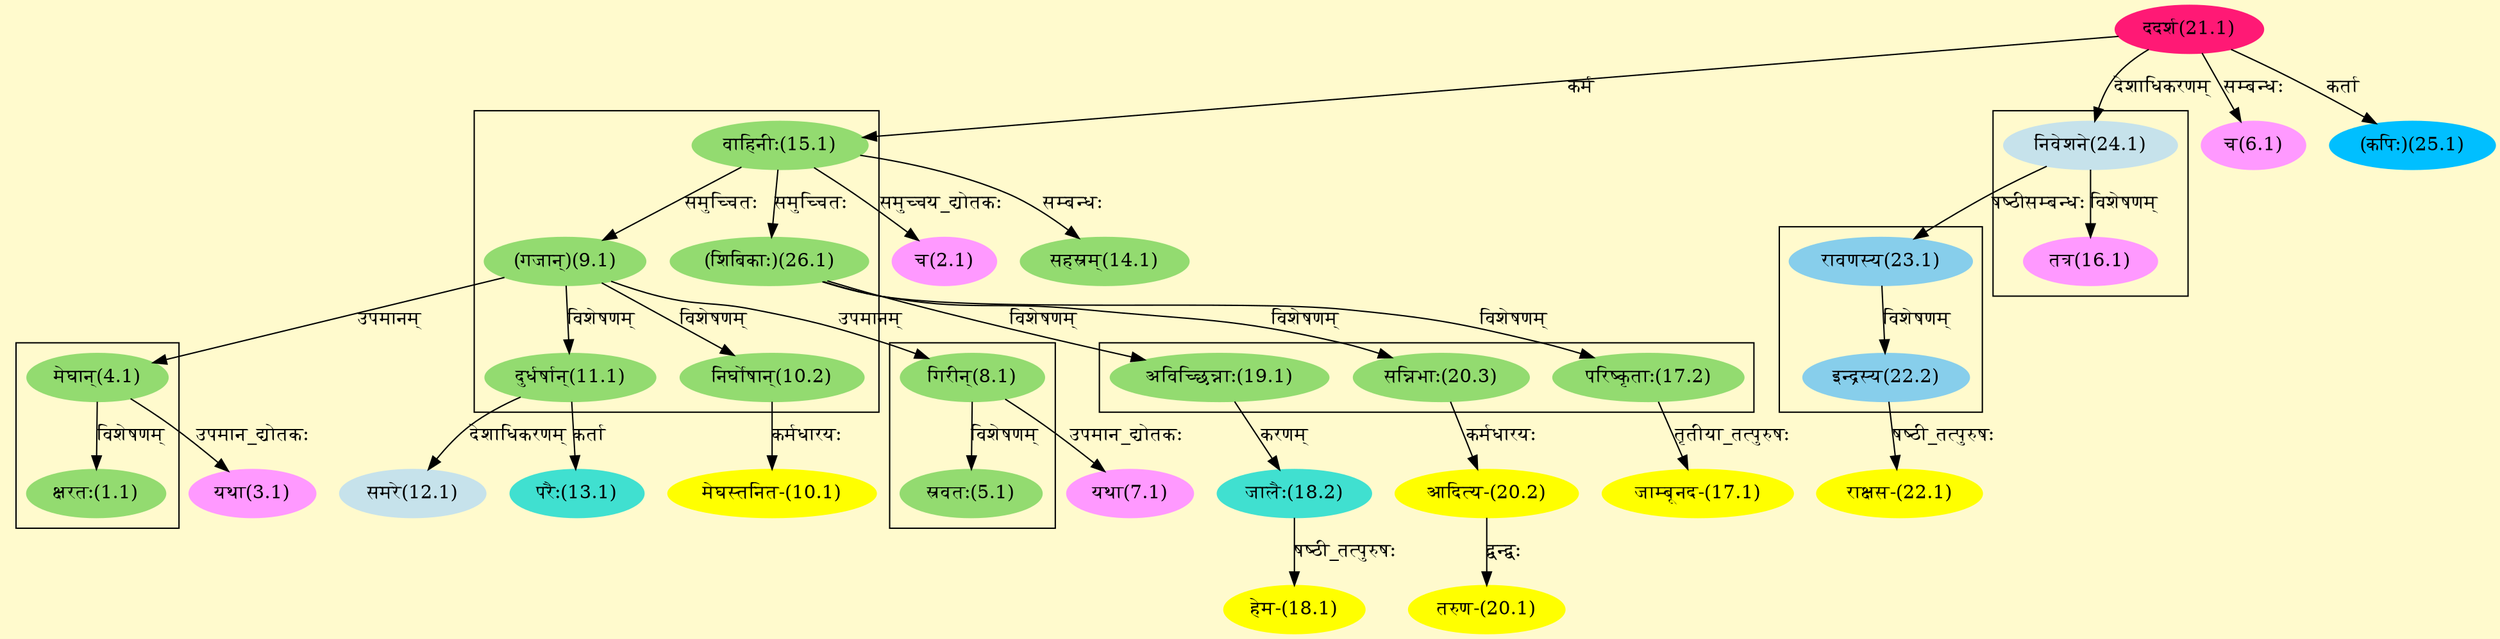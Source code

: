 digraph G{
rankdir=BT;
 compound=true;
 bgcolor="lemonchiffon1";

subgraph cluster_1{
Node1_1 [style=filled, color="#93DB70" label = "क्षरतः(1.1)"]
Node4_1 [style=filled, color="#93DB70" label = "मेघान्(4.1)"]

}

subgraph cluster_2{
Node5_1 [style=filled, color="#93DB70" label = "स्रवतः(5.1)"]
Node8_1 [style=filled, color="#93DB70" label = "गिरीन्(8.1)"]

}

subgraph cluster_3{
Node9_1 [style=filled, color="#93DB70" label = "(गजान्)(9.1)"]
Node15_1 [style=filled, color="#93DB70" label = "वाहिनीः(15.1)"]
Node10_2 [style=filled, color="#93DB70" label = "निर्घोषान्(10.2)"]
Node11_1 [style=filled, color="#93DB70" label = "दुर्धर्षान्(11.1)"]
Node26_1 [style=filled, color="#93DB70" label = "(शिबिकाः)(26.1)"]

}

subgraph cluster_4{
Node16_1 [style=filled, color="#FF99FF" label = "तत्र(16.1)"]
Node24_1 [style=filled, color="#C6E2EB" label = "निवेशने(24.1)"]

}

subgraph cluster_5{
Node17_2 [style=filled, color="#93DB70" label = "परिष्कृताः(17.2)"]
Node26_1 [style=filled, color="#93DB70" label = "(शिबिकाः)(26.1)"]
Node19_1 [style=filled, color="#93DB70" label = "अविच्छिन्नाः(19.1)"]
Node20_3 [style=filled, color="#93DB70" label = "सन्निभाः(20.3)"]

}

subgraph cluster_6{
Node22_2 [style=filled, color="#87CEEB" label = "इन्द्रस्य(22.2)"]
Node23_1 [style=filled, color="#87CEEB" label = "रावणस्य(23.1)"]

}
Node2_1 [style=filled, color="#FF99FF" label = "च(2.1)"]
Node15_1 [style=filled, color="#93DB70" label = "वाहिनीः(15.1)"]
Node3_1 [style=filled, color="#FF99FF" label = "यथा(3.1)"]
Node4_1 [style=filled, color="#93DB70" label = "मेघान्(4.1)"]
Node9_1 [style=filled, color="#93DB70" label = "(गजान्)(9.1)"]
Node6_1 [style=filled, color="#FF99FF" label = "च(6.1)"]
Node21_1 [style=filled, color="#FF1975" label = "ददर्श(21.1)"]
Node7_1 [style=filled, color="#FF99FF" label = "यथा(7.1)"]
Node8_1 [style=filled, color="#93DB70" label = "गिरीन्(8.1)"]
Node10_1 [style=filled, color="#FFFF00" label = "मेघस्तनित-(10.1)"]
Node10_2 [style=filled, color="#93DB70" label = "निर्घोषान्(10.2)"]
Node12_1 [style=filled, color="#C6E2EB" label = "समरे(12.1)"]
Node11_1 [style=filled, color="#93DB70" label = "दुर्धर्षान्(11.1)"]
Node13_1 [style=filled, color="#40E0D0" label = "परैः(13.1)"]
Node14_1 [style=filled, color="#93DB70" label = "सहस्रम्(14.1)"]
Node17_1 [style=filled, color="#FFFF00" label = "जाम्बूनद-(17.1)"]
Node17_2 [style=filled, color="#93DB70" label = "परिष्कृताः(17.2)"]
Node18_1 [style=filled, color="#FFFF00" label = "हेम-(18.1)"]
Node18_2 [style=filled, color="#40E0D0" label = "जालैः(18.2)"]
Node19_1 [style=filled, color="#93DB70" label = "अविच्छिन्नाः(19.1)"]
Node20_1 [style=filled, color="#FFFF00" label = "तरुण-(20.1)"]
Node20_2 [style=filled, color="#FFFF00" label = "आदित्य-(20.2)"]
Node20_3 [style=filled, color="#93DB70" label = "सन्निभाः(20.3)"]
Node [style=filled, color="" label = "()"]
Node22_1 [style=filled, color="#FFFF00" label = "राक्षस-(22.1)"]
Node22_2 [style=filled, color="#87CEEB" label = "इन्द्रस्य(22.2)"]
Node23_1 [style=filled, color="#87CEEB" label = "रावणस्य(23.1)"]
Node24_1 [style=filled, color="#C6E2EB" label = "निवेशने(24.1)"]
Node25_1 [style=filled, color="#00BFFF" label = "(कपिः)(25.1)"]
/* Start of Relations section */

Node1_1 -> Node4_1 [  label="विशेषणम्"  dir="back" ]
Node2_1 -> Node15_1 [  label="समुच्चय_द्योतकः"  dir="back" ]
Node3_1 -> Node4_1 [  label="उपमान_द्योतकः"  dir="back" ]
Node4_1 -> Node9_1 [  label="उपमानम्"  dir="back" ]
Node5_1 -> Node8_1 [  label="विशेषणम्"  dir="back" ]
Node6_1 -> Node21_1 [  label="सम्बन्धः"  dir="back" ]
Node7_1 -> Node8_1 [  label="उपमान_द्योतकः"  dir="back" ]
Node8_1 -> Node9_1 [  label="उपमानम्"  dir="back" ]
Node9_1 -> Node15_1 [  label="समुच्चितः"  dir="back" ]
Node10_1 -> Node10_2 [  label="कर्मधारयः"  dir="back" ]
Node10_2 -> Node9_1 [  label="विशेषणम्"  dir="back" ]
Node11_1 -> Node9_1 [  label="विशेषणम्"  dir="back" ]
Node12_1 -> Node11_1 [  label="देशाधिकरणम्"  dir="back" ]
Node13_1 -> Node11_1 [  label="कर्ता"  dir="back" ]
Node14_1 -> Node15_1 [  label="सम्बन्धः"  dir="back" ]
Node15_1 -> Node21_1 [  label="कर्म"  dir="back" ]
Node16_1 -> Node24_1 [  label="विशेषणम्"  dir="back" ]
Node17_1 -> Node17_2 [  label="तृतीया_तत्पुरुषः"  dir="back" ]
Node17_2 -> Node26_1 [  label="विशेषणम्"  dir="back" ]
Node18_1 -> Node18_2 [  label="षष्ठी_तत्पुरुषः"  dir="back" ]
Node18_2 -> Node19_1 [  label="करणम्"  dir="back" ]
Node19_1 -> Node26_1 [  label="विशेषणम्"  dir="back" ]
Node20_1 -> Node20_2 [  label="द्वन्द्वः"  dir="back" ]
Node20_2 -> Node20_3 [  label="कर्मधारयः"  dir="back" ]
Node20_3 -> Node26_1 [  label="विशेषणम्"  dir="back" ]
Node22_1 -> Node22_2 [  label="षष्ठी_तत्पुरुषः"  dir="back" ]
Node22_2 -> Node23_1 [  label="विशेषणम्"  dir="back" ]
Node23_1 -> Node24_1 [  label="षष्ठीसम्बन्धः"  dir="back" ]
Node24_1 -> Node21_1 [  label="देशाधिकरणम्"  dir="back" ]
Node25_1 -> Node21_1 [  label="कर्ता"  dir="back" ]
Node26_1 -> Node15_1 [  label="समुच्चितः"  dir="back" ]
}
